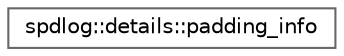 digraph "类继承关系图"
{
 // LATEX_PDF_SIZE
  bgcolor="transparent";
  edge [fontname=Helvetica,fontsize=10,labelfontname=Helvetica,labelfontsize=10];
  node [fontname=Helvetica,fontsize=10,shape=box,height=0.2,width=0.4];
  rankdir="LR";
  Node0 [id="Node000000",label="spdlog::details::padding_info",height=0.2,width=0.4,color="grey40", fillcolor="white", style="filled",URL="$structspdlog_1_1details_1_1padding__info.html",tooltip=" "];
}
